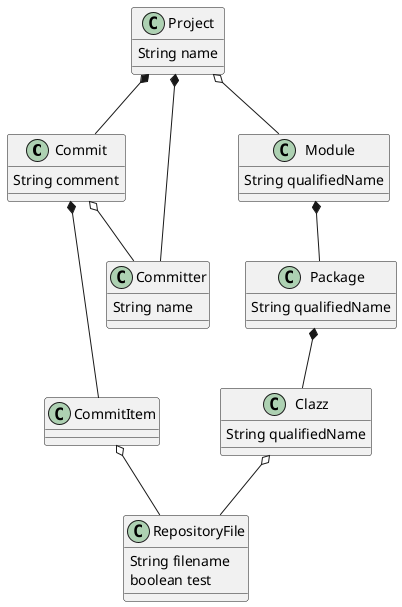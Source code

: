 @startuml

class Commit {
  String comment
}

Class CommitItem
class Committer {
  String name
}

class RepositoryFile {
  String filename
  boolean test
}

class Project {
  String name
}

class Module {
  String qualifiedName
}

class Package {
  String qualifiedName
}

class Clazz {
  String qualifiedName
}

Commit *-- CommitItem
Commit o-- Committer
CommitItem o-- RepositoryFile

Project o-- Module
Module *-- Package
Package *-- Clazz
Clazz o-- RepositoryFile

Project *-- Committer
Project *-- Commit

@enduml